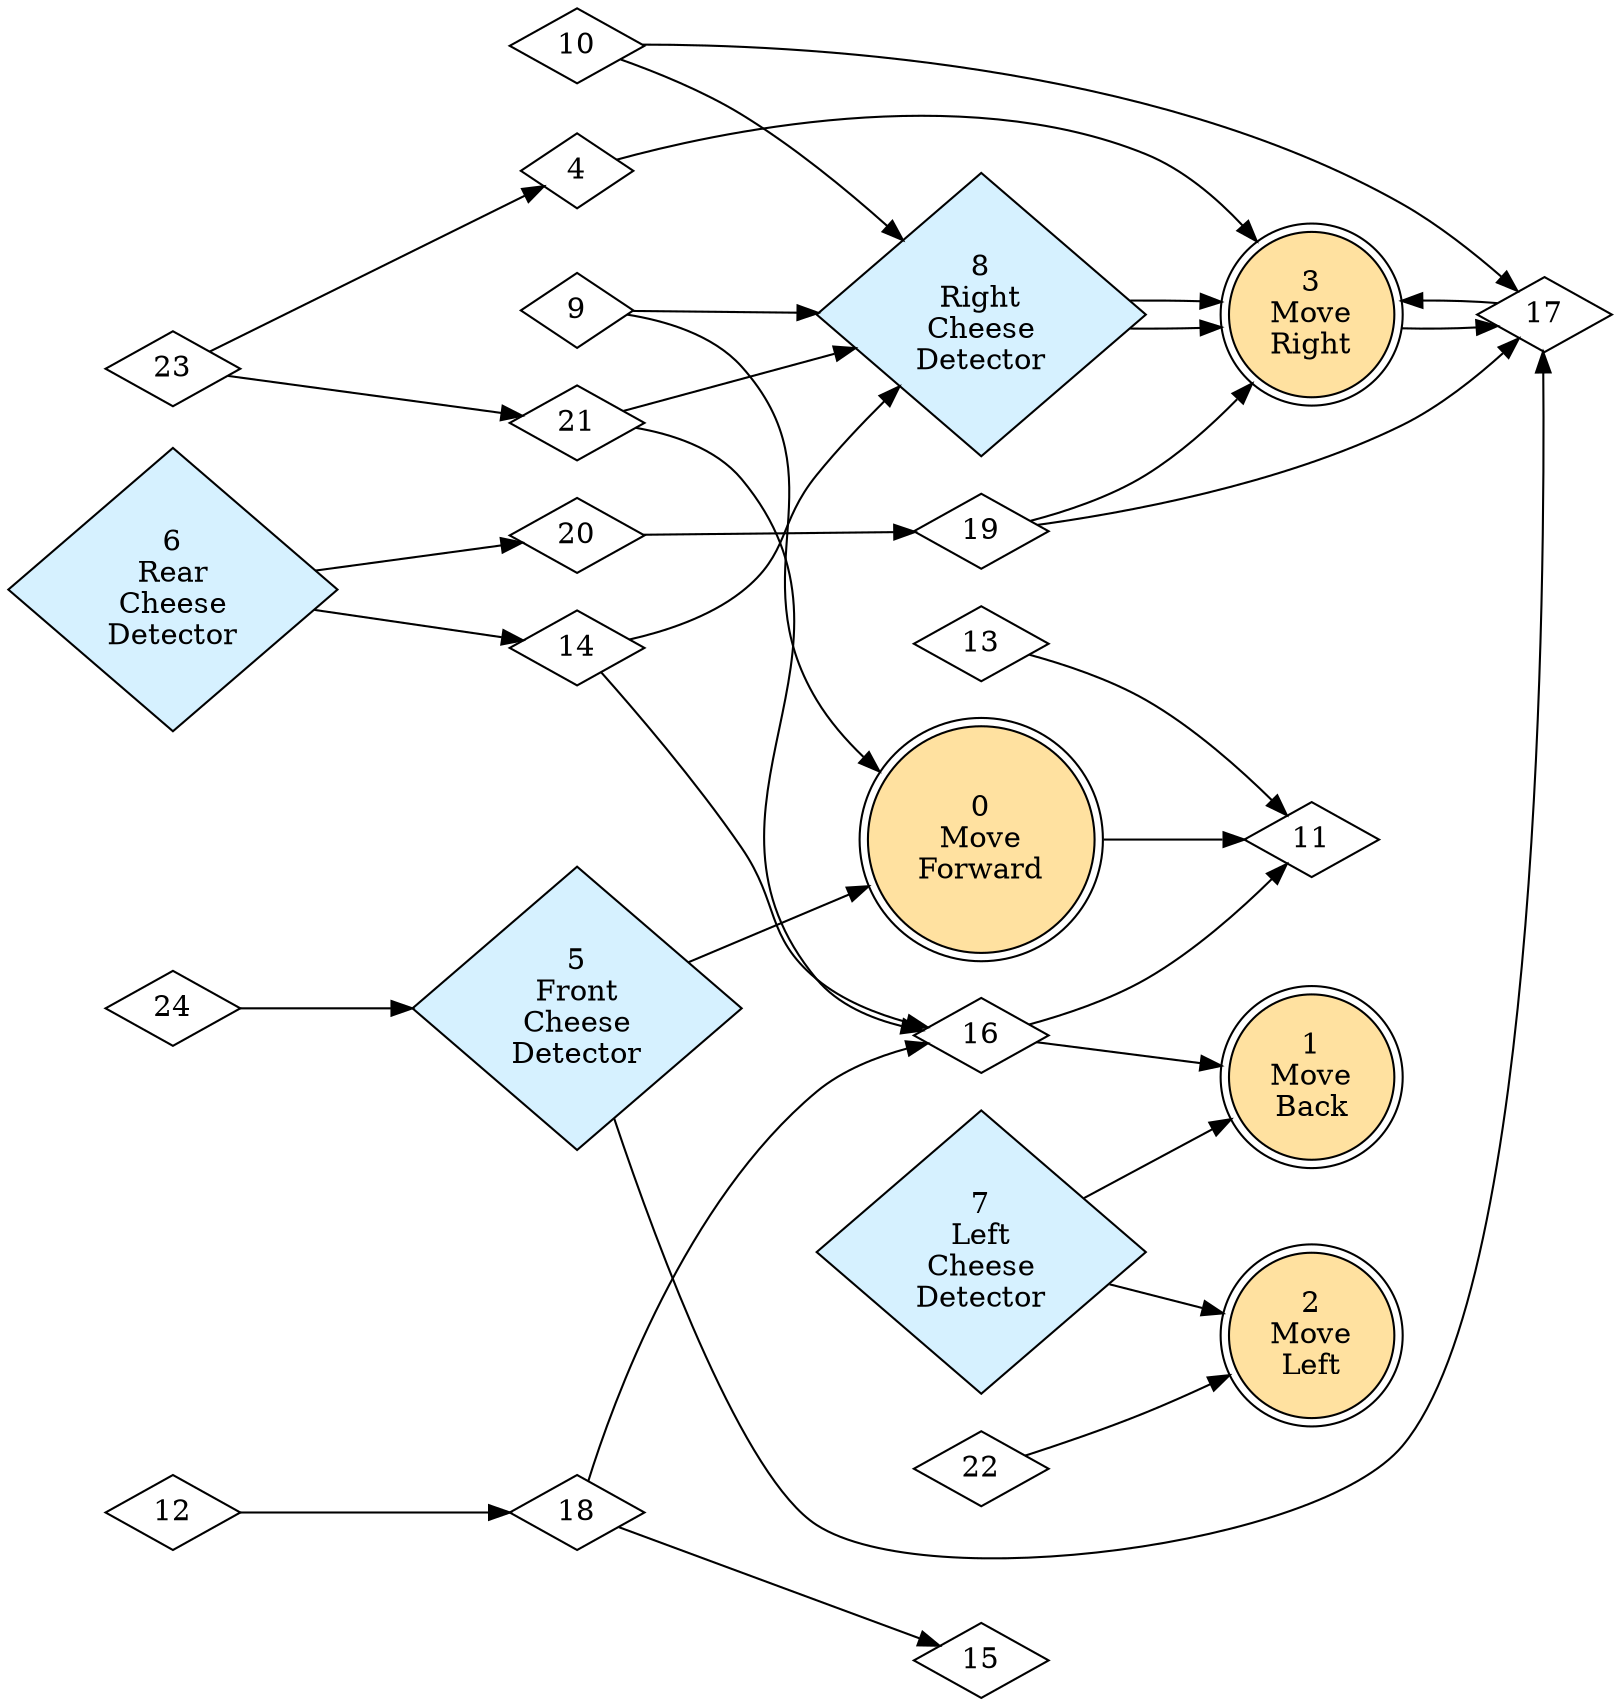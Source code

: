 digraph finite_state_machine {
	rankdir=LR;
	size="15,15"
	node [shape = doublecircle]; 0 1 2 3 
	node [shape = diamond]; 5 6 7 8 
	0 [label="0\nMove\nForward",fillcolor="#ffe1a0",style="filled"];
	1 [label="1\nMove\nBack",fillcolor="#ffe1a0",style="filled"];
	2 [label="2\nMove\nLeft",fillcolor="#ffe1a0",style="filled"];
	3 [label="3\nMove\nRight",fillcolor="#ffe1a0",style="filled"];
	5 [label="5\nFront\nCheese\nDetector",fillcolor="#d6f1ff",style="filled"];
	6 [label="6\nRear\nCheese\nDetector",fillcolor="#d6f1ff",style="filled"];
	7 [label="7\nLeft\nCheese\nDetector",fillcolor="#d6f1ff",style="filled"];
	8 [label="8\nRight\nCheese\nDetector",fillcolor="#d6f1ff",style="filled"];
	0 -> 11 [ ];
	3 -> 17 [ ];
	4 -> 3 [ ];
	5 -> 17 [ ];
	5 -> 0 [ ];
	6 -> 20 [ ];
	6 -> 14 [ ];
	7 -> 2 [ ];
	7 -> 1 [ ];
	8 -> 3 [ ];
	8 -> 3 [ ];
	9 -> 0 [ ];
	9 -> 8 [ ];
	10 -> 17 [ ];
	10 -> 8 [ ];
	12 -> 18 [ ];
	13 -> 11 [ ];
	14 -> 8 [ ];
	14 -> 16 [ ];
	16 -> 1 [ ];
	16 -> 11 [ ];
	17 -> 3 [ ];
	18 -> 15 [ ];
	18 -> 16 [ ];
	19 -> 17 [ ];
	19 -> 3 [ ];
	20 -> 19 [ ];
	21 -> 16 [ ];
	21 -> 8 [ ];
	22 -> 2 [ ];
	23 -> 4 [ ];
	23 -> 21 [ ];
	24 -> 5 [ ];
}

